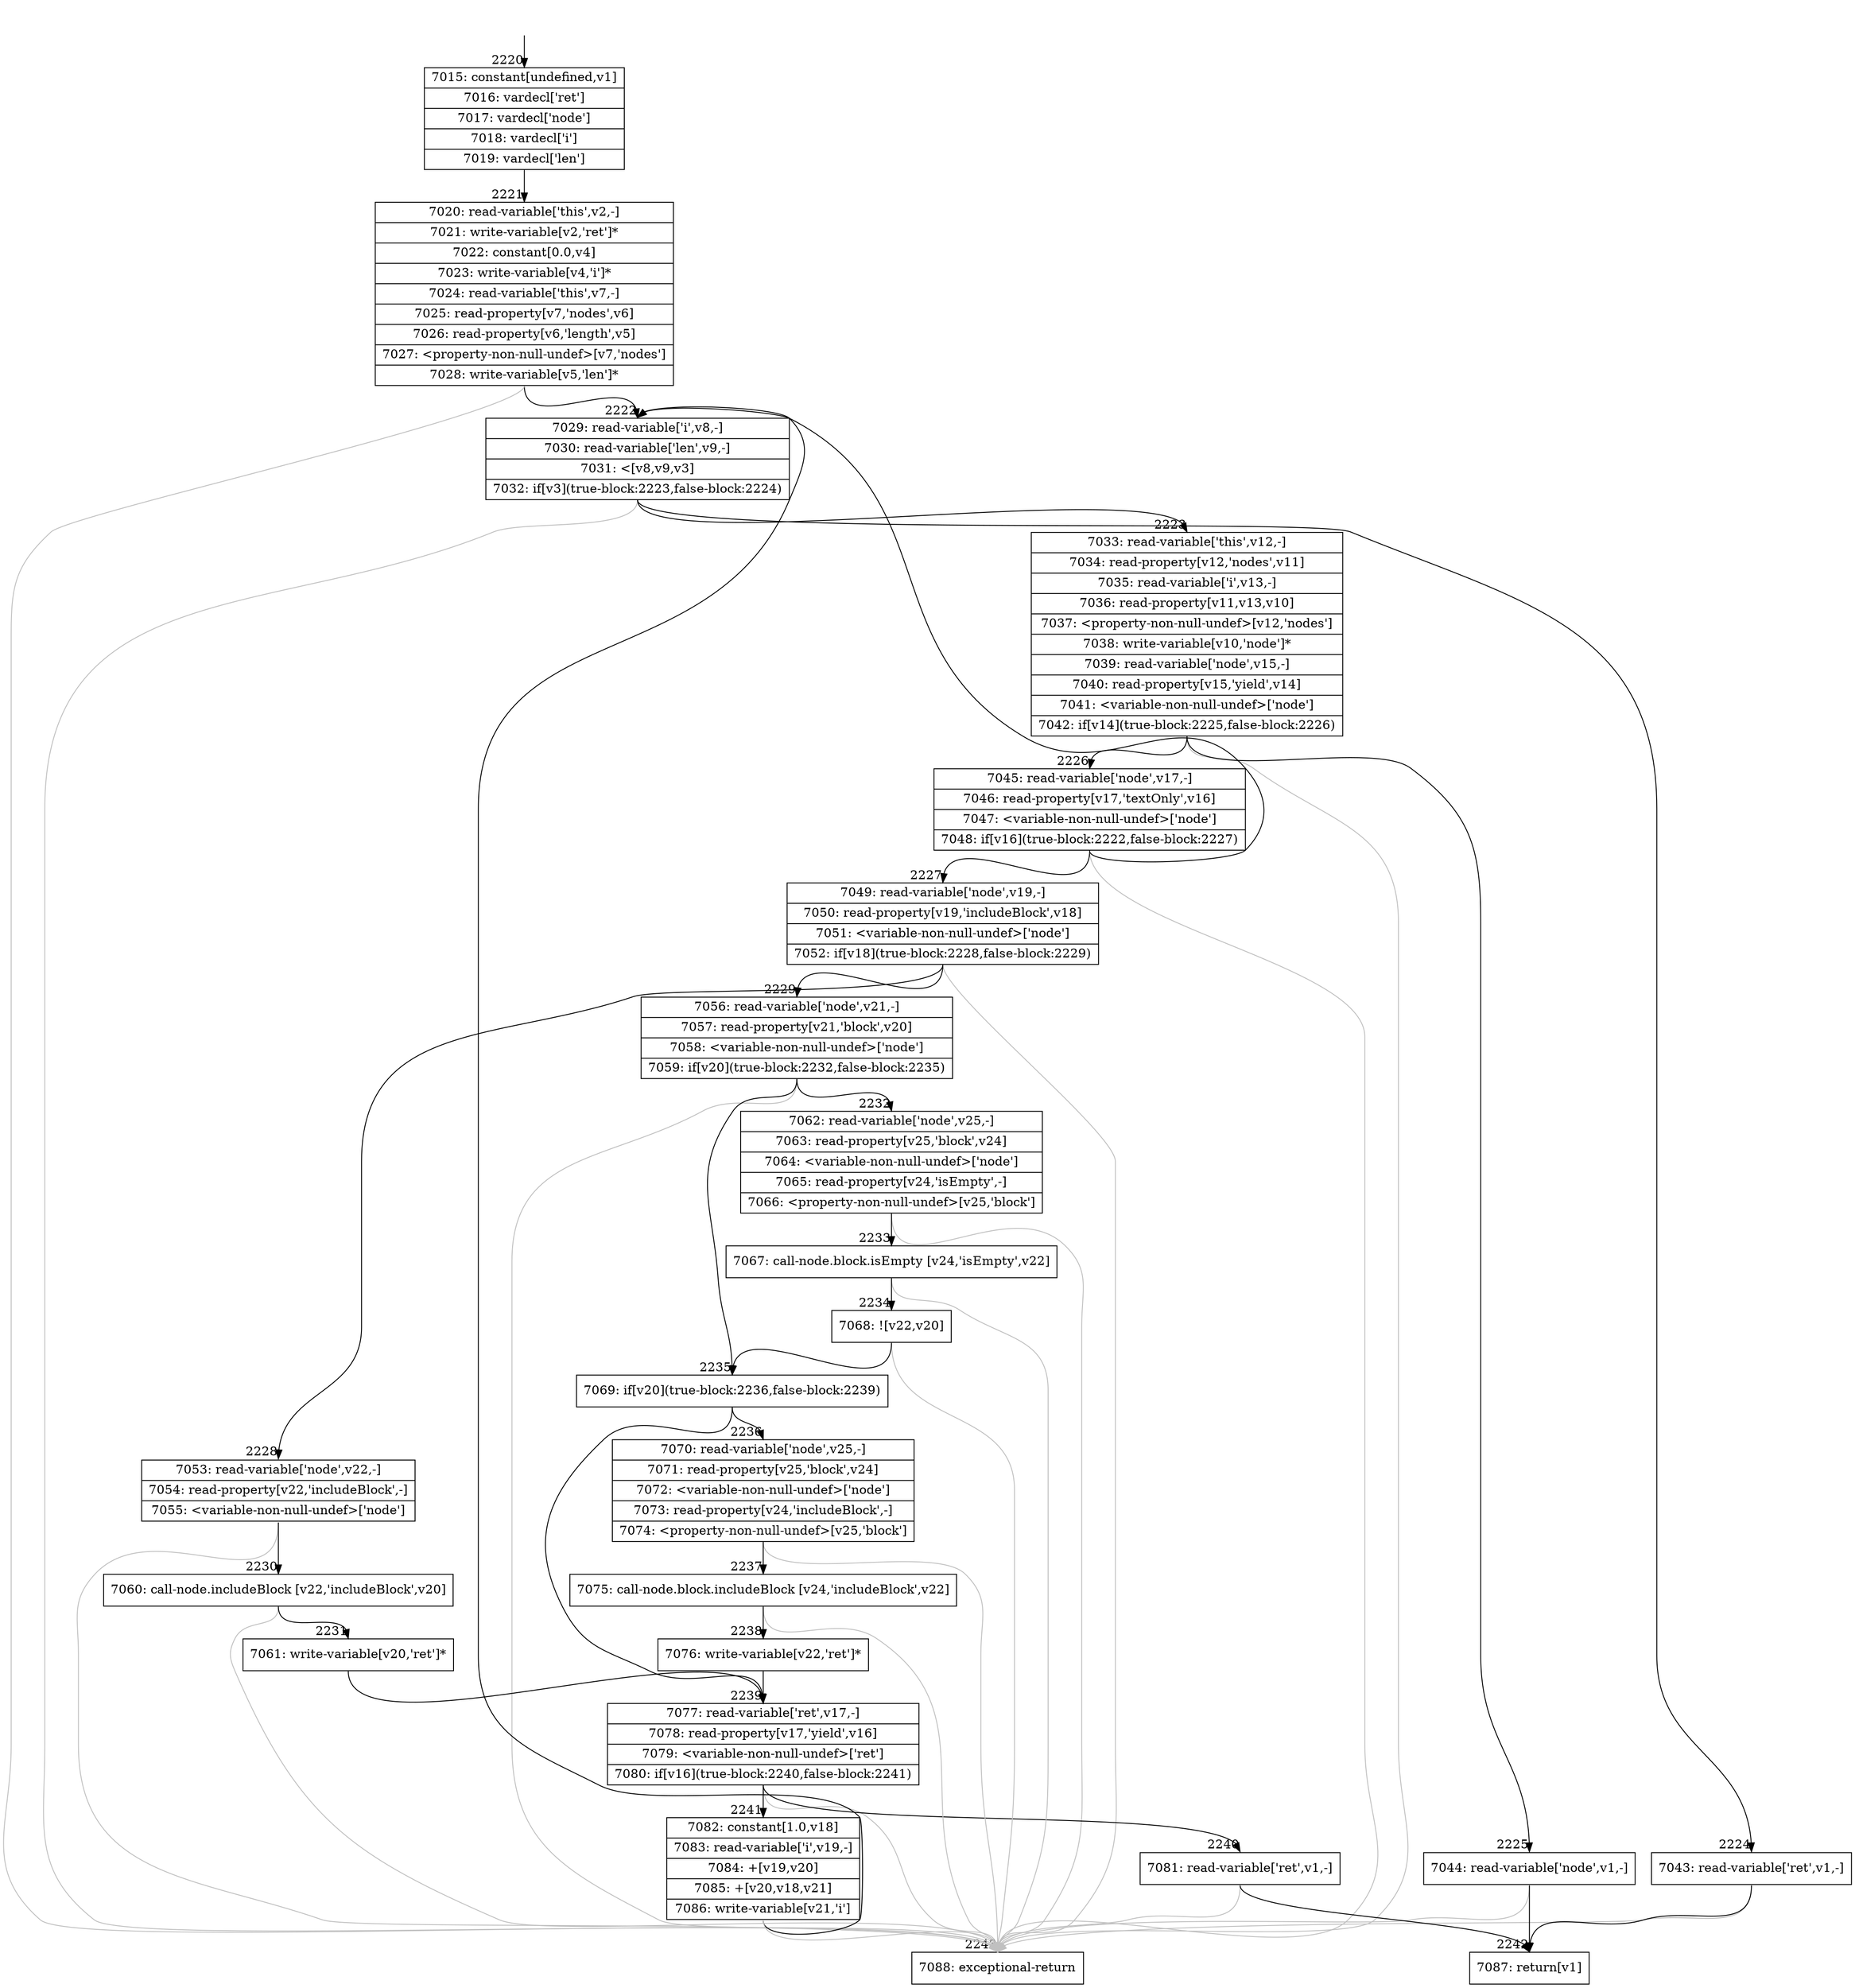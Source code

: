 digraph {
rankdir="TD"
BB_entry121[shape=none,label=""];
BB_entry121 -> BB2220 [tailport=s, headport=n, headlabel="    2220"]
BB2220 [shape=record label="{7015: constant[undefined,v1]|7016: vardecl['ret']|7017: vardecl['node']|7018: vardecl['i']|7019: vardecl['len']}" ] 
BB2220 -> BB2221 [tailport=s, headport=n, headlabel="      2221"]
BB2221 [shape=record label="{7020: read-variable['this',v2,-]|7021: write-variable[v2,'ret']*|7022: constant[0.0,v4]|7023: write-variable[v4,'i']*|7024: read-variable['this',v7,-]|7025: read-property[v7,'nodes',v6]|7026: read-property[v6,'length',v5]|7027: \<property-non-null-undef\>[v7,'nodes']|7028: write-variable[v5,'len']*}" ] 
BB2221 -> BB2222 [tailport=s, headport=n, headlabel="      2222"]
BB2221 -> BB2243 [tailport=s, headport=n, color=gray, headlabel="      2243"]
BB2222 [shape=record label="{7029: read-variable['i',v8,-]|7030: read-variable['len',v9,-]|7031: \<[v8,v9,v3]|7032: if[v3](true-block:2223,false-block:2224)}" ] 
BB2222 -> BB2223 [tailport=s, headport=n, headlabel="      2223"]
BB2222 -> BB2224 [tailport=s, headport=n, headlabel="      2224"]
BB2222 -> BB2243 [tailport=s, headport=n, color=gray]
BB2223 [shape=record label="{7033: read-variable['this',v12,-]|7034: read-property[v12,'nodes',v11]|7035: read-variable['i',v13,-]|7036: read-property[v11,v13,v10]|7037: \<property-non-null-undef\>[v12,'nodes']|7038: write-variable[v10,'node']*|7039: read-variable['node',v15,-]|7040: read-property[v15,'yield',v14]|7041: \<variable-non-null-undef\>['node']|7042: if[v14](true-block:2225,false-block:2226)}" ] 
BB2223 -> BB2225 [tailport=s, headport=n, headlabel="      2225"]
BB2223 -> BB2226 [tailport=s, headport=n, headlabel="      2226"]
BB2223 -> BB2243 [tailport=s, headport=n, color=gray]
BB2224 [shape=record label="{7043: read-variable['ret',v1,-]}" ] 
BB2224 -> BB2242 [tailport=s, headport=n, headlabel="      2242"]
BB2224 -> BB2243 [tailport=s, headport=n, color=gray]
BB2225 [shape=record label="{7044: read-variable['node',v1,-]}" ] 
BB2225 -> BB2242 [tailport=s, headport=n]
BB2225 -> BB2243 [tailport=s, headport=n, color=gray]
BB2226 [shape=record label="{7045: read-variable['node',v17,-]|7046: read-property[v17,'textOnly',v16]|7047: \<variable-non-null-undef\>['node']|7048: if[v16](true-block:2222,false-block:2227)}" ] 
BB2226 -> BB2222 [tailport=s, headport=n]
BB2226 -> BB2227 [tailport=s, headport=n, headlabel="      2227"]
BB2226 -> BB2243 [tailport=s, headport=n, color=gray]
BB2227 [shape=record label="{7049: read-variable['node',v19,-]|7050: read-property[v19,'includeBlock',v18]|7051: \<variable-non-null-undef\>['node']|7052: if[v18](true-block:2228,false-block:2229)}" ] 
BB2227 -> BB2228 [tailport=s, headport=n, headlabel="      2228"]
BB2227 -> BB2229 [tailport=s, headport=n, headlabel="      2229"]
BB2227 -> BB2243 [tailport=s, headport=n, color=gray]
BB2228 [shape=record label="{7053: read-variable['node',v22,-]|7054: read-property[v22,'includeBlock',-]|7055: \<variable-non-null-undef\>['node']}" ] 
BB2228 -> BB2230 [tailport=s, headport=n, headlabel="      2230"]
BB2228 -> BB2243 [tailport=s, headport=n, color=gray]
BB2229 [shape=record label="{7056: read-variable['node',v21,-]|7057: read-property[v21,'block',v20]|7058: \<variable-non-null-undef\>['node']|7059: if[v20](true-block:2232,false-block:2235)}" ] 
BB2229 -> BB2235 [tailport=s, headport=n, headlabel="      2235"]
BB2229 -> BB2232 [tailport=s, headport=n, headlabel="      2232"]
BB2229 -> BB2243 [tailport=s, headport=n, color=gray]
BB2230 [shape=record label="{7060: call-node.includeBlock [v22,'includeBlock',v20]}" ] 
BB2230 -> BB2231 [tailport=s, headport=n, headlabel="      2231"]
BB2230 -> BB2243 [tailport=s, headport=n, color=gray]
BB2231 [shape=record label="{7061: write-variable[v20,'ret']*}" ] 
BB2231 -> BB2239 [tailport=s, headport=n, headlabel="      2239"]
BB2232 [shape=record label="{7062: read-variable['node',v25,-]|7063: read-property[v25,'block',v24]|7064: \<variable-non-null-undef\>['node']|7065: read-property[v24,'isEmpty',-]|7066: \<property-non-null-undef\>[v25,'block']}" ] 
BB2232 -> BB2233 [tailport=s, headport=n, headlabel="      2233"]
BB2232 -> BB2243 [tailport=s, headport=n, color=gray]
BB2233 [shape=record label="{7067: call-node.block.isEmpty [v24,'isEmpty',v22]}" ] 
BB2233 -> BB2234 [tailport=s, headport=n, headlabel="      2234"]
BB2233 -> BB2243 [tailport=s, headport=n, color=gray]
BB2234 [shape=record label="{7068: ![v22,v20]}" ] 
BB2234 -> BB2235 [tailport=s, headport=n]
BB2234 -> BB2243 [tailport=s, headport=n, color=gray]
BB2235 [shape=record label="{7069: if[v20](true-block:2236,false-block:2239)}" ] 
BB2235 -> BB2236 [tailport=s, headport=n, headlabel="      2236"]
BB2235 -> BB2239 [tailport=s, headport=n]
BB2236 [shape=record label="{7070: read-variable['node',v25,-]|7071: read-property[v25,'block',v24]|7072: \<variable-non-null-undef\>['node']|7073: read-property[v24,'includeBlock',-]|7074: \<property-non-null-undef\>[v25,'block']}" ] 
BB2236 -> BB2237 [tailport=s, headport=n, headlabel="      2237"]
BB2236 -> BB2243 [tailport=s, headport=n, color=gray]
BB2237 [shape=record label="{7075: call-node.block.includeBlock [v24,'includeBlock',v22]}" ] 
BB2237 -> BB2238 [tailport=s, headport=n, headlabel="      2238"]
BB2237 -> BB2243 [tailport=s, headport=n, color=gray]
BB2238 [shape=record label="{7076: write-variable[v22,'ret']*}" ] 
BB2238 -> BB2239 [tailport=s, headport=n]
BB2239 [shape=record label="{7077: read-variable['ret',v17,-]|7078: read-property[v17,'yield',v16]|7079: \<variable-non-null-undef\>['ret']|7080: if[v16](true-block:2240,false-block:2241)}" ] 
BB2239 -> BB2240 [tailport=s, headport=n, headlabel="      2240"]
BB2239 -> BB2241 [tailport=s, headport=n, headlabel="      2241"]
BB2239 -> BB2243 [tailport=s, headport=n, color=gray]
BB2240 [shape=record label="{7081: read-variable['ret',v1,-]}" ] 
BB2240 -> BB2242 [tailport=s, headport=n]
BB2240 -> BB2243 [tailport=s, headport=n, color=gray]
BB2241 [shape=record label="{7082: constant[1.0,v18]|7083: read-variable['i',v19,-]|7084: +[v19,v20]|7085: +[v20,v18,v21]|7086: write-variable[v21,'i']}" ] 
BB2241 -> BB2222 [tailport=s, headport=n]
BB2241 -> BB2243 [tailport=s, headport=n, color=gray]
BB2242 [shape=record label="{7087: return[v1]}" ] 
BB2243 [shape=record label="{7088: exceptional-return}" ] 
//#$~ 2332
}

